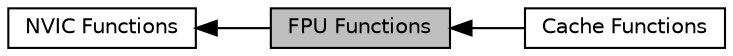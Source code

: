 digraph "FPU Functions"
{
  edge [fontname="Helvetica",fontsize="10",labelfontname="Helvetica",labelfontsize="10"];
  node [fontname="Helvetica",fontsize="10",shape=box];
  rankdir=LR;
  Node3 [label="Cache Functions",height=0.2,width=0.4,color="black", fillcolor="white", style="filled",URL="$group___c_m_s_i_s___core___cache_functions.html",tooltip="Functions that configure Instruction and Data cache."];
  Node1 [label="FPU Functions",height=0.2,width=0.4,color="black", fillcolor="grey75", style="filled", fontcolor="black",tooltip="Function that provides FPU type."];
  Node2 [label="NVIC Functions",height=0.2,width=0.4,color="black", fillcolor="white", style="filled",URL="$group___c_m_s_i_s___core___n_v_i_c_functions.html",tooltip="Functions that manage interrupts and exceptions via the NVIC."];
  Node2->Node1 [shape=plaintext, dir="back", style="solid"];
  Node1->Node3 [shape=plaintext, dir="back", style="solid"];
}
